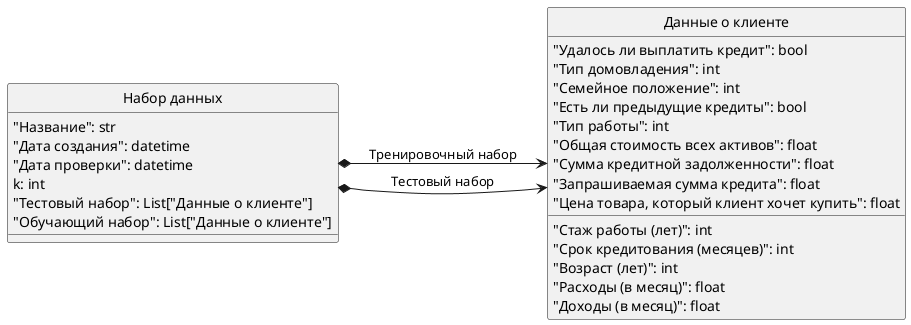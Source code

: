 @startuml
'logical_view_2'

left to right direction
skinparam monochrome true
skinparam handwritten false
skinparam shadowing false
hide class circle

class "Набор данных" as DataSet {
    "Название": str
    "Дата создания": datetime
    "Дата проверки": datetime
    k: int
    "Тестовый набор": List["Данные о клиенте"]
    "Обучающий набор": List["Данные о клиенте"]
}

class "Данные о клиенте" as DataFrame {
    "Удалось ли выплатить кредит": bool
    "Стаж работы (лет)": int
    "Тип домовладения": int
    "Срок кредитования (месяцев)": int
    "Возраст (лет)": int
    "Семейное положение": int
    "Есть ли предыдущие кредиты": bool
    "Тип работы": int
    "Расходы (в месяц)": float
    "Доходы (в месяц)": float
    "Общая стоимость всех активов": float
    "Сумма кредитной задолженности": float
    "Запрашиваемая сумма кредита": float
    "Цена товара, который клиент хочет купить": float
}

DataSet *--> DataFrame : Тренировочный набор
DataSet *--> DataFrame : Тестовый набор

@enduml
